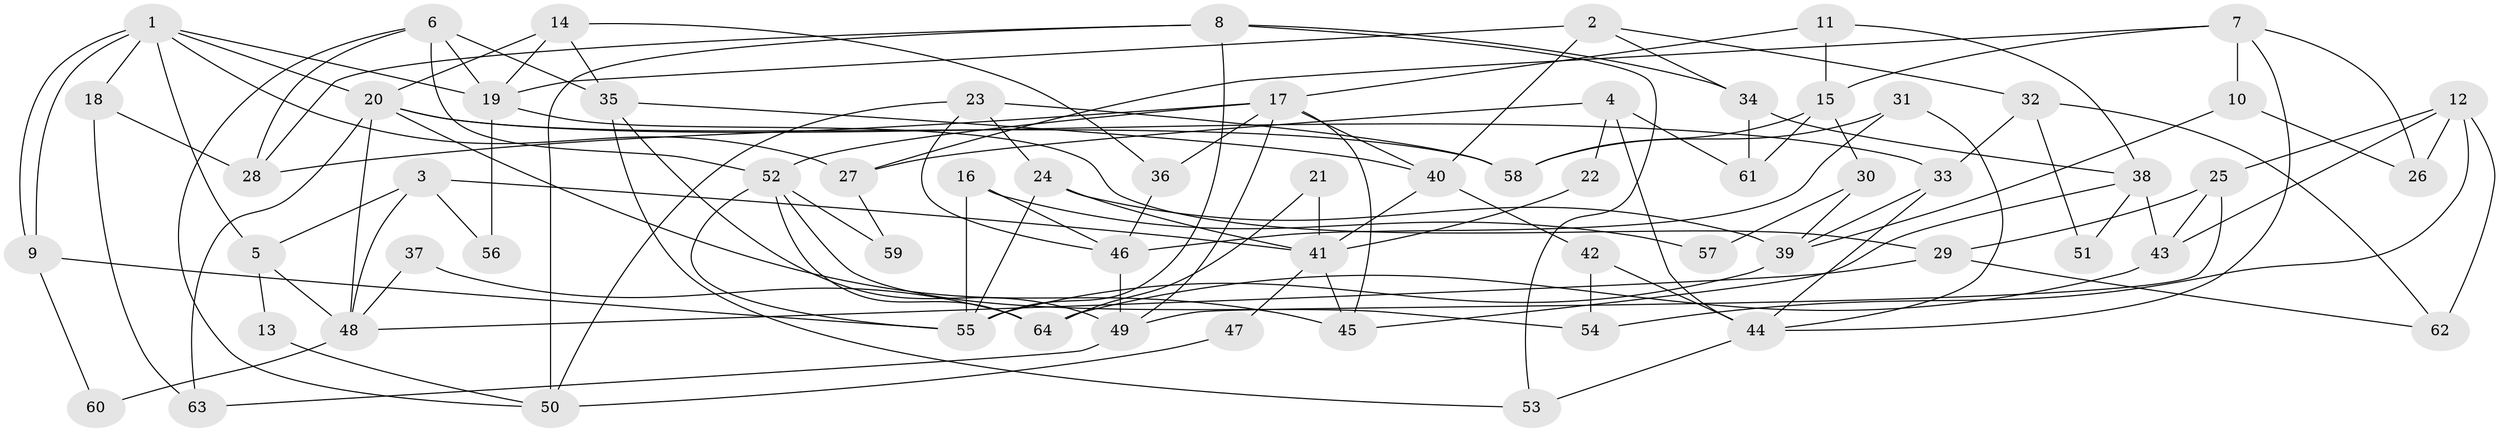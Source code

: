 // coarse degree distribution, {10: 0.045454545454545456, 6: 0.20454545454545456, 3: 0.20454545454545456, 5: 0.09090909090909091, 7: 0.09090909090909091, 4: 0.13636363636363635, 2: 0.1590909090909091, 8: 0.045454545454545456, 9: 0.022727272727272728}
// Generated by graph-tools (version 1.1) at 2025/52/02/27/25 19:52:01]
// undirected, 64 vertices, 128 edges
graph export_dot {
graph [start="1"]
  node [color=gray90,style=filled];
  1;
  2;
  3;
  4;
  5;
  6;
  7;
  8;
  9;
  10;
  11;
  12;
  13;
  14;
  15;
  16;
  17;
  18;
  19;
  20;
  21;
  22;
  23;
  24;
  25;
  26;
  27;
  28;
  29;
  30;
  31;
  32;
  33;
  34;
  35;
  36;
  37;
  38;
  39;
  40;
  41;
  42;
  43;
  44;
  45;
  46;
  47;
  48;
  49;
  50;
  51;
  52;
  53;
  54;
  55;
  56;
  57;
  58;
  59;
  60;
  61;
  62;
  63;
  64;
  1 -- 9;
  1 -- 9;
  1 -- 20;
  1 -- 5;
  1 -- 18;
  1 -- 19;
  1 -- 27;
  2 -- 40;
  2 -- 19;
  2 -- 32;
  2 -- 34;
  3 -- 5;
  3 -- 41;
  3 -- 48;
  3 -- 56;
  4 -- 61;
  4 -- 27;
  4 -- 22;
  4 -- 44;
  5 -- 48;
  5 -- 13;
  6 -- 19;
  6 -- 52;
  6 -- 28;
  6 -- 35;
  6 -- 50;
  7 -- 44;
  7 -- 15;
  7 -- 10;
  7 -- 26;
  7 -- 27;
  8 -- 53;
  8 -- 55;
  8 -- 28;
  8 -- 34;
  8 -- 50;
  9 -- 55;
  9 -- 60;
  10 -- 26;
  10 -- 39;
  11 -- 17;
  11 -- 38;
  11 -- 15;
  12 -- 54;
  12 -- 62;
  12 -- 25;
  12 -- 26;
  12 -- 43;
  13 -- 50;
  14 -- 19;
  14 -- 35;
  14 -- 20;
  14 -- 36;
  15 -- 58;
  15 -- 30;
  15 -- 61;
  16 -- 55;
  16 -- 46;
  16 -- 57;
  17 -- 28;
  17 -- 36;
  17 -- 40;
  17 -- 45;
  17 -- 49;
  17 -- 52;
  18 -- 28;
  18 -- 63;
  19 -- 29;
  19 -- 56;
  20 -- 63;
  20 -- 33;
  20 -- 45;
  20 -- 48;
  20 -- 58;
  21 -- 64;
  21 -- 41;
  22 -- 41;
  23 -- 46;
  23 -- 50;
  23 -- 24;
  23 -- 58;
  24 -- 41;
  24 -- 39;
  24 -- 55;
  25 -- 43;
  25 -- 29;
  25 -- 49;
  27 -- 59;
  29 -- 48;
  29 -- 62;
  30 -- 39;
  30 -- 57;
  31 -- 44;
  31 -- 58;
  31 -- 46;
  32 -- 33;
  32 -- 51;
  32 -- 62;
  33 -- 39;
  33 -- 44;
  34 -- 38;
  34 -- 61;
  35 -- 49;
  35 -- 40;
  35 -- 53;
  36 -- 46;
  37 -- 64;
  37 -- 48;
  38 -- 45;
  38 -- 43;
  38 -- 51;
  39 -- 55;
  40 -- 41;
  40 -- 42;
  41 -- 45;
  41 -- 47;
  42 -- 44;
  42 -- 54;
  43 -- 64;
  44 -- 53;
  46 -- 49;
  47 -- 50;
  48 -- 60;
  49 -- 63;
  52 -- 55;
  52 -- 54;
  52 -- 59;
  52 -- 64;
}
